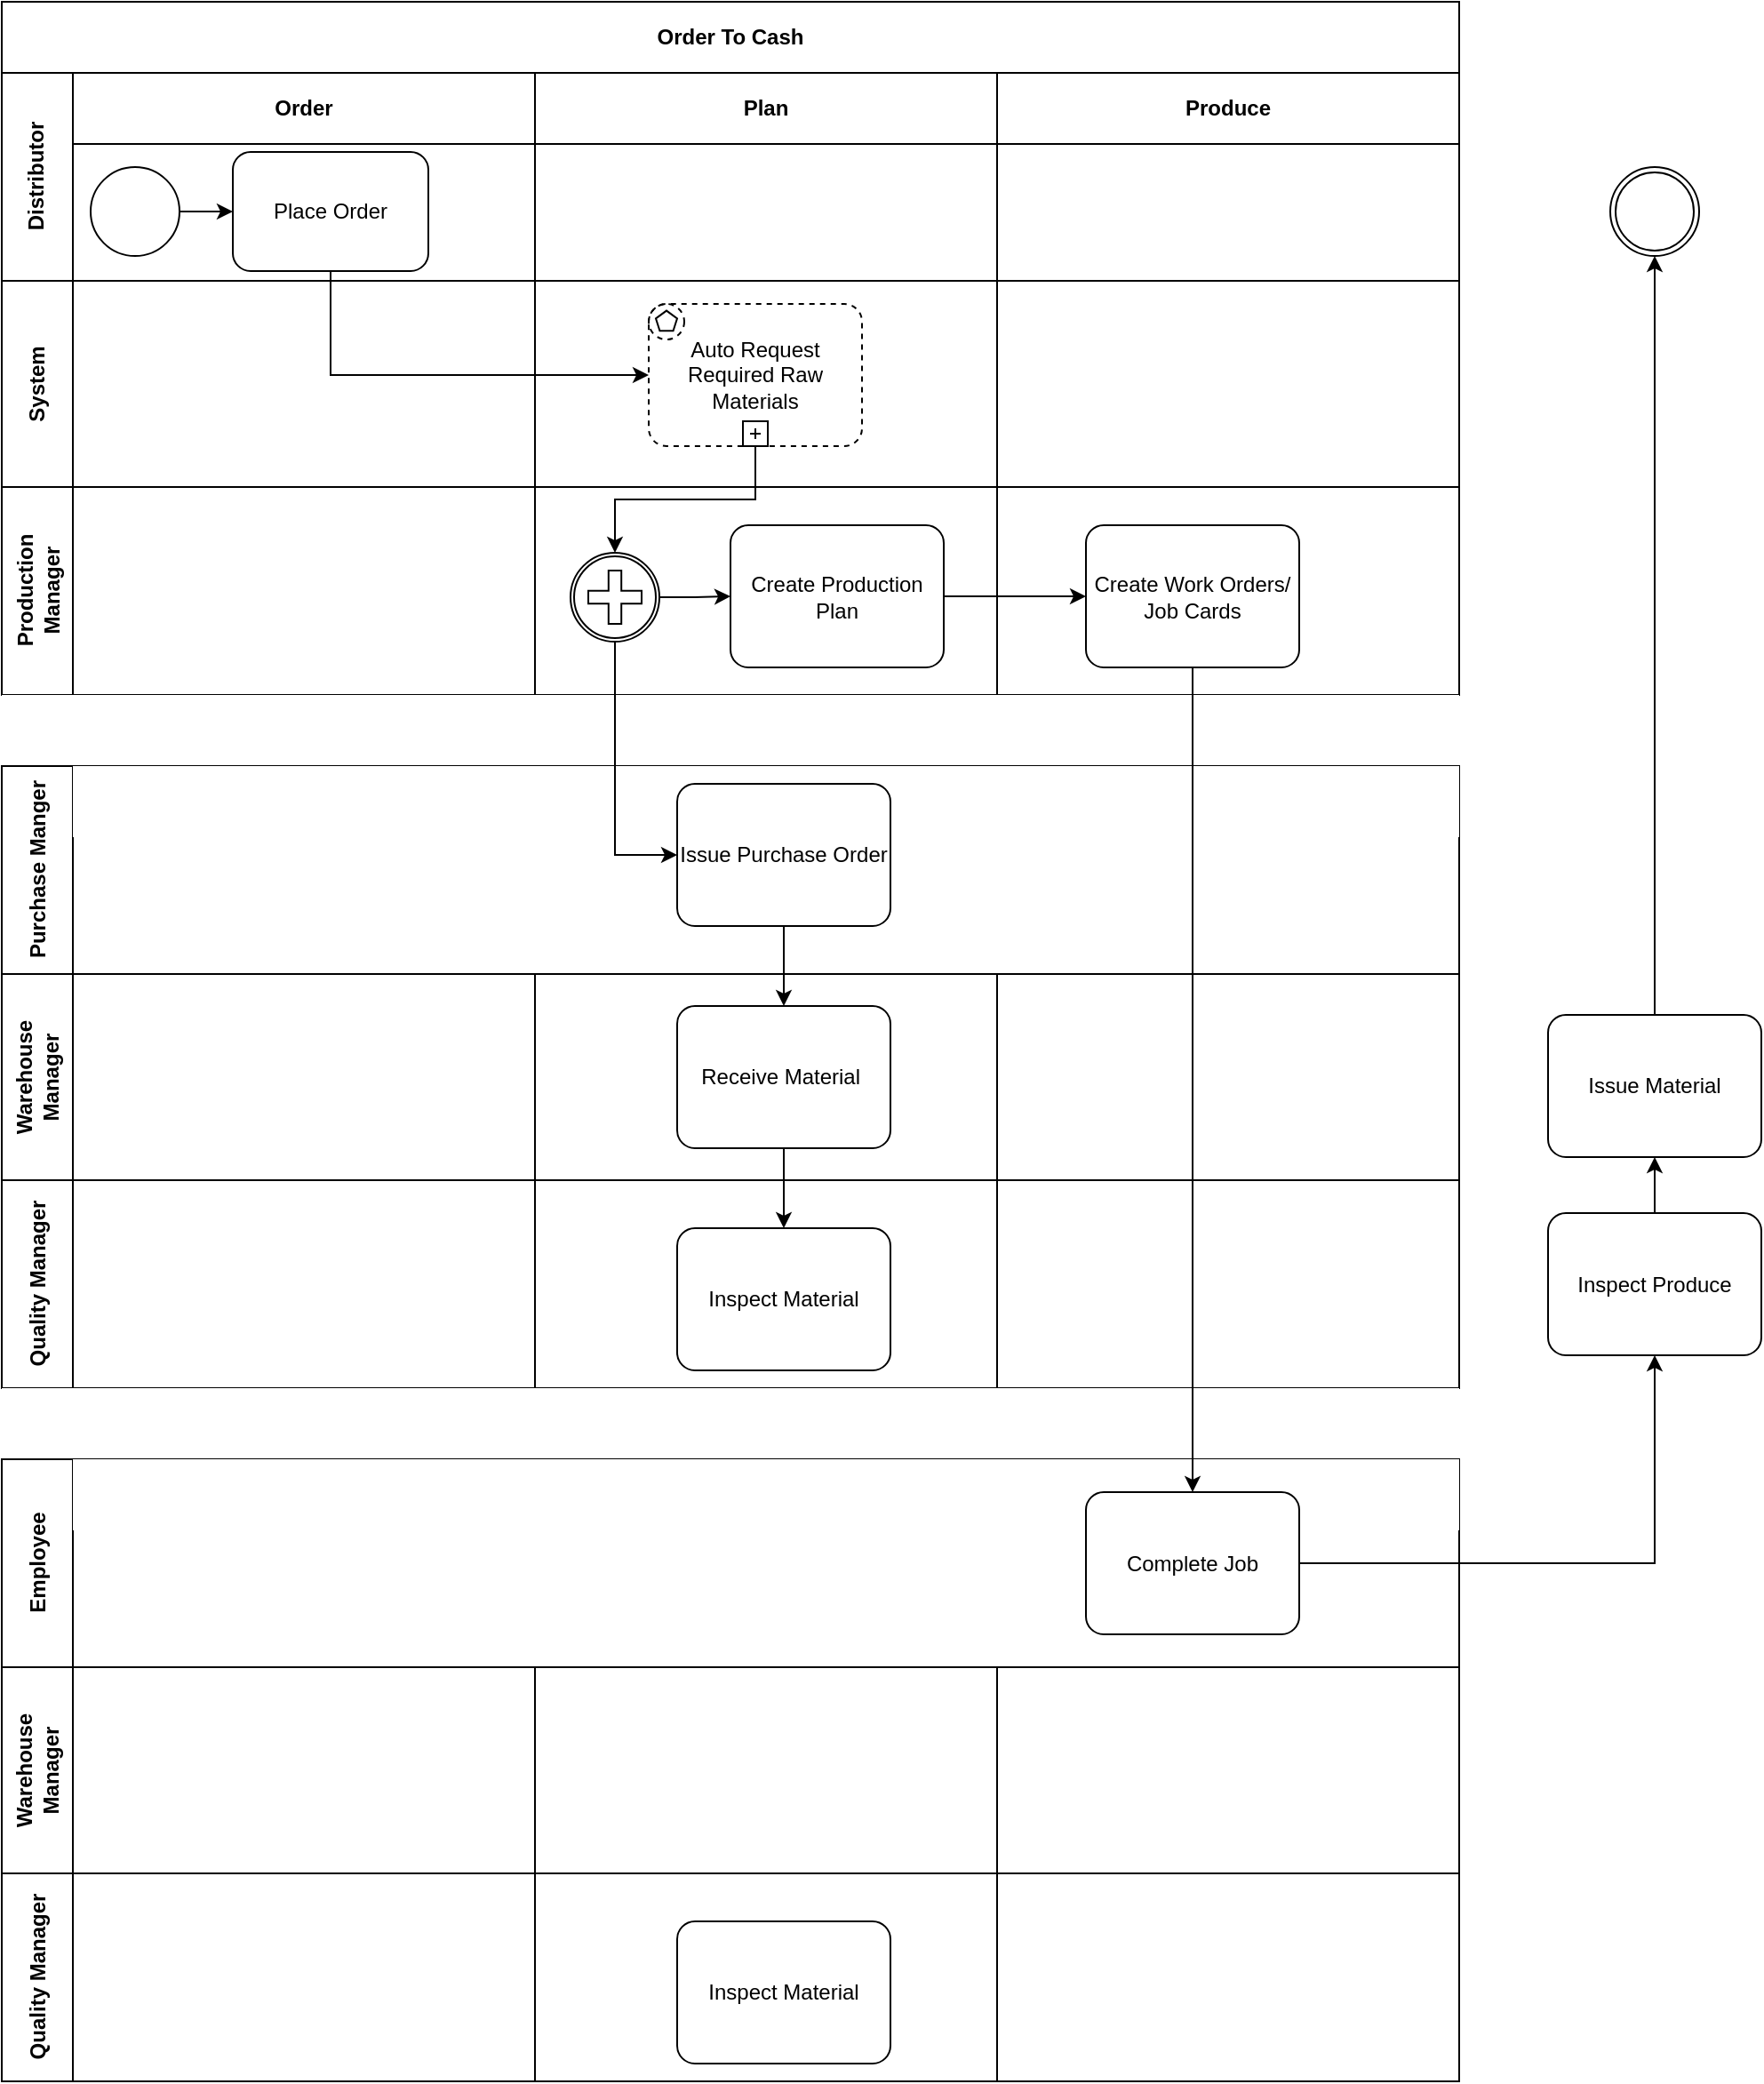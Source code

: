 <mxfile version="20.2.3" type="github">
  <diagram id="HD0C1crZ28EusQ-btgLW" name="Page-1">
    <mxGraphModel dx="946" dy="527" grid="1" gridSize="10" guides="1" tooltips="1" connect="1" arrows="1" fold="1" page="1" pageScale="1" pageWidth="850" pageHeight="1100" math="0" shadow="0">
      <root>
        <mxCell id="0" />
        <mxCell id="1" parent="0" />
        <mxCell id="1rDeg6ygBk9auXVa0yIM-1" value="Order To Cash" style="shape=table;childLayout=tableLayout;rowLines=0;columnLines=0;startSize=40;html=1;whiteSpace=wrap;collapsible=0;recursiveResize=0;expand=0;pointerEvents=0;fontStyle=1;align=center;" vertex="1" parent="1">
          <mxGeometry x="220" y="90" width="820" height="390" as="geometry" />
        </mxCell>
        <mxCell id="1rDeg6ygBk9auXVa0yIM-2" value="Distributor" style="swimlane;horizontal=0;points=[[0,0.5],[1,0.5]];portConstraint=eastwest;startSize=40;html=1;whiteSpace=wrap;collapsible=0;recursiveResize=0;expand=0;pointerEvents=0;fontStyle=1" vertex="1" parent="1rDeg6ygBk9auXVa0yIM-1">
          <mxGeometry y="40" width="820" height="117" as="geometry" />
        </mxCell>
        <mxCell id="1rDeg6ygBk9auXVa0yIM-3" value="Order" style="swimlane;connectable=0;startSize=40;html=1;whiteSpace=wrap;collapsible=0;recursiveResize=0;expand=0;pointerEvents=0;" vertex="1" parent="1rDeg6ygBk9auXVa0yIM-2">
          <mxGeometry x="40" width="260" height="117" as="geometry">
            <mxRectangle width="260" height="117" as="alternateBounds" />
          </mxGeometry>
        </mxCell>
        <mxCell id="1rDeg6ygBk9auXVa0yIM-18" style="edgeStyle=orthogonalEdgeStyle;rounded=0;orthogonalLoop=1;jettySize=auto;html=1;exitX=1;exitY=0.5;exitDx=0;exitDy=0;exitPerimeter=0;entryX=0;entryY=0.5;entryDx=0;entryDy=0;entryPerimeter=0;" edge="1" parent="1rDeg6ygBk9auXVa0yIM-3" source="1rDeg6ygBk9auXVa0yIM-14" target="1rDeg6ygBk9auXVa0yIM-17">
          <mxGeometry relative="1" as="geometry" />
        </mxCell>
        <mxCell id="1rDeg6ygBk9auXVa0yIM-14" value="" style="points=[[0.145,0.145,0],[0.5,0,0],[0.855,0.145,0],[1,0.5,0],[0.855,0.855,0],[0.5,1,0],[0.145,0.855,0],[0,0.5,0]];shape=mxgraph.bpmn.event;html=1;verticalLabelPosition=bottom;labelBackgroundColor=#ffffff;verticalAlign=top;align=center;perimeter=ellipsePerimeter;outlineConnect=0;aspect=fixed;outline=standard;symbol=general;" vertex="1" parent="1rDeg6ygBk9auXVa0yIM-3">
          <mxGeometry x="10" y="53" width="50" height="50" as="geometry" />
        </mxCell>
        <mxCell id="1rDeg6ygBk9auXVa0yIM-17" value="Place Order" style="points=[[0.25,0,0],[0.5,0,0],[0.75,0,0],[1,0.25,0],[1,0.5,0],[1,0.75,0],[0.75,1,0],[0.5,1,0],[0.25,1,0],[0,0.75,0],[0,0.5,0],[0,0.25,0]];shape=mxgraph.bpmn.task;whiteSpace=wrap;rectStyle=rounded;size=10;taskMarker=abstract;" vertex="1" parent="1rDeg6ygBk9auXVa0yIM-3">
          <mxGeometry x="90" y="44.5" width="110" height="67" as="geometry" />
        </mxCell>
        <mxCell id="1rDeg6ygBk9auXVa0yIM-4" value="Plan" style="swimlane;connectable=0;startSize=40;html=1;whiteSpace=wrap;collapsible=0;recursiveResize=0;expand=0;pointerEvents=0;" vertex="1" parent="1rDeg6ygBk9auXVa0yIM-2">
          <mxGeometry x="300" width="260" height="117" as="geometry">
            <mxRectangle width="260" height="117" as="alternateBounds" />
          </mxGeometry>
        </mxCell>
        <mxCell id="1rDeg6ygBk9auXVa0yIM-5" value="Produce" style="swimlane;connectable=0;startSize=40;html=1;whiteSpace=wrap;collapsible=0;recursiveResize=0;expand=0;pointerEvents=0;" vertex="1" parent="1rDeg6ygBk9auXVa0yIM-2">
          <mxGeometry x="560" width="260" height="117" as="geometry">
            <mxRectangle width="260" height="117" as="alternateBounds" />
          </mxGeometry>
        </mxCell>
        <mxCell id="1rDeg6ygBk9auXVa0yIM-6" value="System" style="swimlane;horizontal=0;points=[[0,0.5],[1,0.5]];portConstraint=eastwest;startSize=40;html=1;whiteSpace=wrap;collapsible=0;recursiveResize=0;expand=0;pointerEvents=0;" vertex="1" parent="1rDeg6ygBk9auXVa0yIM-1">
          <mxGeometry y="157" width="820" height="116" as="geometry" />
        </mxCell>
        <mxCell id="1rDeg6ygBk9auXVa0yIM-7" value="" style="swimlane;connectable=0;startSize=0;html=1;whiteSpace=wrap;collapsible=0;recursiveResize=0;expand=0;pointerEvents=0;" vertex="1" parent="1rDeg6ygBk9auXVa0yIM-6">
          <mxGeometry x="40" width="260" height="116" as="geometry">
            <mxRectangle width="260" height="116" as="alternateBounds" />
          </mxGeometry>
        </mxCell>
        <mxCell id="1rDeg6ygBk9auXVa0yIM-8" value="" style="swimlane;connectable=0;startSize=0;html=1;whiteSpace=wrap;collapsible=0;recursiveResize=0;expand=0;pointerEvents=0;" vertex="1" parent="1rDeg6ygBk9auXVa0yIM-6">
          <mxGeometry x="300" width="260" height="116" as="geometry">
            <mxRectangle width="260" height="116" as="alternateBounds" />
          </mxGeometry>
        </mxCell>
        <mxCell id="1rDeg6ygBk9auXVa0yIM-20" value="Auto Request Required Raw Materials" style="points=[[0.25,0,0],[0.5,0,0],[0.75,0,0],[1,0.25,0],[1,0.5,0],[1,0.75,0],[0.75,1,0],[0.5,1,0],[0.25,1,0],[0,0.75,0],[0,0.5,0],[0,0.25,0]];shape=mxgraph.bpmn.task;whiteSpace=wrap;rectStyle=rounded;size=10;taskMarker=abstract;bpmnShapeType=subprocess;isLoopSub=1;outline=eventNonint;symbol=multiple;" vertex="1" parent="1rDeg6ygBk9auXVa0yIM-8">
          <mxGeometry x="64" y="13" width="120" height="80" as="geometry" />
        </mxCell>
        <mxCell id="1rDeg6ygBk9auXVa0yIM-9" value="" style="swimlane;connectable=0;startSize=0;html=1;whiteSpace=wrap;collapsible=0;recursiveResize=0;expand=0;pointerEvents=0;" vertex="1" parent="1rDeg6ygBk9auXVa0yIM-6">
          <mxGeometry x="560" width="260" height="116" as="geometry">
            <mxRectangle width="260" height="116" as="alternateBounds" />
          </mxGeometry>
        </mxCell>
        <mxCell id="1rDeg6ygBk9auXVa0yIM-10" value="Production Manager" style="swimlane;horizontal=0;points=[[0,0.5],[1,0.5]];portConstraint=eastwest;startSize=40;html=1;whiteSpace=wrap;collapsible=0;recursiveResize=0;expand=0;pointerEvents=0;" vertex="1" parent="1rDeg6ygBk9auXVa0yIM-1">
          <mxGeometry y="273" width="820" height="117" as="geometry" />
        </mxCell>
        <mxCell id="1rDeg6ygBk9auXVa0yIM-11" value="" style="swimlane;connectable=0;startSize=0;html=1;whiteSpace=wrap;collapsible=0;recursiveResize=0;expand=0;pointerEvents=0;" vertex="1" parent="1rDeg6ygBk9auXVa0yIM-10">
          <mxGeometry x="40" width="260" height="117" as="geometry">
            <mxRectangle width="260" height="117" as="alternateBounds" />
          </mxGeometry>
        </mxCell>
        <mxCell id="1rDeg6ygBk9auXVa0yIM-12" value="" style="swimlane;connectable=0;startSize=0;html=1;whiteSpace=wrap;collapsible=0;recursiveResize=0;expand=0;pointerEvents=0;" vertex="1" parent="1rDeg6ygBk9auXVa0yIM-10">
          <mxGeometry x="300" width="260" height="117" as="geometry">
            <mxRectangle width="260" height="117" as="alternateBounds" />
          </mxGeometry>
        </mxCell>
        <mxCell id="1rDeg6ygBk9auXVa0yIM-46" style="edgeStyle=orthogonalEdgeStyle;rounded=0;orthogonalLoop=1;jettySize=auto;html=1;exitX=1;exitY=0.5;exitDx=0;exitDy=0;exitPerimeter=0;entryX=0;entryY=0.5;entryDx=0;entryDy=0;entryPerimeter=0;" edge="1" parent="1rDeg6ygBk9auXVa0yIM-12" source="1rDeg6ygBk9auXVa0yIM-44" target="1rDeg6ygBk9auXVa0yIM-22">
          <mxGeometry relative="1" as="geometry" />
        </mxCell>
        <mxCell id="1rDeg6ygBk9auXVa0yIM-44" value="" style="points=[[0.145,0.145,0],[0.5,0,0],[0.855,0.145,0],[1,0.5,0],[0.855,0.855,0],[0.5,1,0],[0.145,0.855,0],[0,0.5,0]];shape=mxgraph.bpmn.event;html=1;verticalLabelPosition=bottom;labelBackgroundColor=#ffffff;verticalAlign=top;align=center;perimeter=ellipsePerimeter;outlineConnect=0;aspect=fixed;outline=boundInt;symbol=parallelMultiple;" vertex="1" parent="1rDeg6ygBk9auXVa0yIM-12">
          <mxGeometry x="20" y="37" width="50" height="50" as="geometry" />
        </mxCell>
        <mxCell id="1rDeg6ygBk9auXVa0yIM-22" value="Create Production Plan" style="points=[[0.25,0,0],[0.5,0,0],[0.75,0,0],[1,0.25,0],[1,0.5,0],[1,0.75,0],[0.75,1,0],[0.5,1,0],[0.25,1,0],[0,0.75,0],[0,0.5,0],[0,0.25,0]];shape=mxgraph.bpmn.task;whiteSpace=wrap;rectStyle=rounded;size=10;taskMarker=abstract;" vertex="1" parent="1rDeg6ygBk9auXVa0yIM-12">
          <mxGeometry x="110" y="21.5" width="120" height="80" as="geometry" />
        </mxCell>
        <mxCell id="1rDeg6ygBk9auXVa0yIM-13" value="" style="swimlane;connectable=0;startSize=0;html=1;whiteSpace=wrap;collapsible=0;recursiveResize=0;expand=0;pointerEvents=0;" vertex="1" parent="1rDeg6ygBk9auXVa0yIM-10">
          <mxGeometry x="560" width="260" height="117" as="geometry">
            <mxRectangle width="260" height="117" as="alternateBounds" />
          </mxGeometry>
        </mxCell>
        <mxCell id="1rDeg6ygBk9auXVa0yIM-21" style="edgeStyle=orthogonalEdgeStyle;rounded=0;orthogonalLoop=1;jettySize=auto;html=1;exitX=0.5;exitY=1;exitDx=0;exitDy=0;exitPerimeter=0;entryX=0;entryY=0.5;entryDx=0;entryDy=0;entryPerimeter=0;" edge="1" parent="1rDeg6ygBk9auXVa0yIM-1" source="1rDeg6ygBk9auXVa0yIM-17" target="1rDeg6ygBk9auXVa0yIM-20">
          <mxGeometry relative="1" as="geometry" />
        </mxCell>
        <mxCell id="1rDeg6ygBk9auXVa0yIM-45" style="edgeStyle=orthogonalEdgeStyle;rounded=0;orthogonalLoop=1;jettySize=auto;html=1;exitX=0.5;exitY=1;exitDx=0;exitDy=0;exitPerimeter=0;entryX=0.5;entryY=0;entryDx=0;entryDy=0;entryPerimeter=0;" edge="1" parent="1rDeg6ygBk9auXVa0yIM-1" source="1rDeg6ygBk9auXVa0yIM-20" target="1rDeg6ygBk9auXVa0yIM-44">
          <mxGeometry relative="1" as="geometry" />
        </mxCell>
        <mxCell id="1rDeg6ygBk9auXVa0yIM-24" value="" style="shape=table;childLayout=tableLayout;rowLines=0;columnLines=0;startSize=40;html=1;whiteSpace=wrap;collapsible=0;recursiveResize=0;expand=0;pointerEvents=0;fontStyle=1;align=center;strokeColor=none;" vertex="1" parent="1">
          <mxGeometry x="220" y="480" width="820" height="390" as="geometry" />
        </mxCell>
        <mxCell id="1rDeg6ygBk9auXVa0yIM-25" value="Purchase Manger" style="swimlane;horizontal=0;points=[[0,0.5],[1,0.5]];portConstraint=eastwest;startSize=40;html=1;whiteSpace=wrap;collapsible=0;recursiveResize=0;expand=0;pointerEvents=0;fontStyle=1" vertex="1" parent="1rDeg6ygBk9auXVa0yIM-24">
          <mxGeometry y="40" width="820" height="117" as="geometry" />
        </mxCell>
        <mxCell id="1rDeg6ygBk9auXVa0yIM-26" value="" style="swimlane;connectable=0;startSize=40;html=1;whiteSpace=wrap;collapsible=0;recursiveResize=0;expand=0;pointerEvents=0;strokeColor=none;" vertex="1" parent="1rDeg6ygBk9auXVa0yIM-25">
          <mxGeometry x="40" width="260" height="117" as="geometry">
            <mxRectangle width="260" height="117" as="alternateBounds" />
          </mxGeometry>
        </mxCell>
        <mxCell id="1rDeg6ygBk9auXVa0yIM-30" value="" style="swimlane;connectable=0;startSize=40;html=1;whiteSpace=wrap;collapsible=0;recursiveResize=0;expand=0;pointerEvents=0;strokeColor=none;" vertex="1" parent="1rDeg6ygBk9auXVa0yIM-25">
          <mxGeometry x="300" width="260" height="117" as="geometry">
            <mxRectangle width="260" height="117" as="alternateBounds" />
          </mxGeometry>
        </mxCell>
        <mxCell id="1rDeg6ygBk9auXVa0yIM-48" value="Issue Purchase Order" style="points=[[0.25,0,0],[0.5,0,0],[0.75,0,0],[1,0.25,0],[1,0.5,0],[1,0.75,0],[0.75,1,0],[0.5,1,0],[0.25,1,0],[0,0.75,0],[0,0.5,0],[0,0.25,0]];shape=mxgraph.bpmn.task;whiteSpace=wrap;rectStyle=rounded;size=10;taskMarker=abstract;" vertex="1" parent="1rDeg6ygBk9auXVa0yIM-30">
          <mxGeometry x="80" y="10" width="120" height="80" as="geometry" />
        </mxCell>
        <mxCell id="1rDeg6ygBk9auXVa0yIM-31" value="" style="swimlane;connectable=0;startSize=40;html=1;whiteSpace=wrap;collapsible=0;recursiveResize=0;expand=0;pointerEvents=0;strokeColor=none;" vertex="1" parent="1rDeg6ygBk9auXVa0yIM-25">
          <mxGeometry x="560" width="260" height="117" as="geometry">
            <mxRectangle width="260" height="117" as="alternateBounds" />
          </mxGeometry>
        </mxCell>
        <mxCell id="1rDeg6ygBk9auXVa0yIM-32" value="Warehouse Manager" style="swimlane;horizontal=0;points=[[0,0.5],[1,0.5]];portConstraint=eastwest;startSize=40;html=1;whiteSpace=wrap;collapsible=0;recursiveResize=0;expand=0;pointerEvents=0;" vertex="1" parent="1rDeg6ygBk9auXVa0yIM-24">
          <mxGeometry y="157" width="820" height="116" as="geometry" />
        </mxCell>
        <mxCell id="1rDeg6ygBk9auXVa0yIM-33" value="" style="swimlane;connectable=0;startSize=0;html=1;whiteSpace=wrap;collapsible=0;recursiveResize=0;expand=0;pointerEvents=0;" vertex="1" parent="1rDeg6ygBk9auXVa0yIM-32">
          <mxGeometry x="40" width="260" height="116" as="geometry">
            <mxRectangle width="260" height="116" as="alternateBounds" />
          </mxGeometry>
        </mxCell>
        <mxCell id="1rDeg6ygBk9auXVa0yIM-34" value="" style="swimlane;connectable=0;startSize=0;html=1;whiteSpace=wrap;collapsible=0;recursiveResize=0;expand=0;pointerEvents=0;" vertex="1" parent="1rDeg6ygBk9auXVa0yIM-32">
          <mxGeometry x="300" width="260" height="116" as="geometry">
            <mxRectangle width="260" height="116" as="alternateBounds" />
          </mxGeometry>
        </mxCell>
        <mxCell id="1rDeg6ygBk9auXVa0yIM-50" value="Receive Material " style="points=[[0.25,0,0],[0.5,0,0],[0.75,0,0],[1,0.25,0],[1,0.5,0],[1,0.75,0],[0.75,1,0],[0.5,1,0],[0.25,1,0],[0,0.75,0],[0,0.5,0],[0,0.25,0]];shape=mxgraph.bpmn.task;whiteSpace=wrap;rectStyle=rounded;size=10;taskMarker=abstract;" vertex="1" parent="1rDeg6ygBk9auXVa0yIM-34">
          <mxGeometry x="80" y="18" width="120" height="80" as="geometry" />
        </mxCell>
        <mxCell id="1rDeg6ygBk9auXVa0yIM-36" value="" style="swimlane;connectable=0;startSize=0;html=1;whiteSpace=wrap;collapsible=0;recursiveResize=0;expand=0;pointerEvents=0;" vertex="1" parent="1rDeg6ygBk9auXVa0yIM-32">
          <mxGeometry x="560" width="260" height="116" as="geometry">
            <mxRectangle width="260" height="116" as="alternateBounds" />
          </mxGeometry>
        </mxCell>
        <mxCell id="1rDeg6ygBk9auXVa0yIM-37" value="Quality Manager" style="swimlane;horizontal=0;points=[[0,0.5],[1,0.5]];portConstraint=eastwest;startSize=40;html=1;whiteSpace=wrap;collapsible=0;recursiveResize=0;expand=0;pointerEvents=0;" vertex="1" parent="1rDeg6ygBk9auXVa0yIM-24">
          <mxGeometry y="273" width="820" height="117" as="geometry" />
        </mxCell>
        <mxCell id="1rDeg6ygBk9auXVa0yIM-38" value="" style="swimlane;connectable=0;startSize=0;html=1;whiteSpace=wrap;collapsible=0;recursiveResize=0;expand=0;pointerEvents=0;" vertex="1" parent="1rDeg6ygBk9auXVa0yIM-37">
          <mxGeometry x="40" width="260" height="117" as="geometry">
            <mxRectangle width="260" height="117" as="alternateBounds" />
          </mxGeometry>
        </mxCell>
        <mxCell id="1rDeg6ygBk9auXVa0yIM-39" value="" style="swimlane;connectable=0;startSize=0;html=1;whiteSpace=wrap;collapsible=0;recursiveResize=0;expand=0;pointerEvents=0;" vertex="1" parent="1rDeg6ygBk9auXVa0yIM-37">
          <mxGeometry x="300" width="260" height="117" as="geometry">
            <mxRectangle width="260" height="117" as="alternateBounds" />
          </mxGeometry>
        </mxCell>
        <mxCell id="1rDeg6ygBk9auXVa0yIM-52" value="Inspect Material" style="points=[[0.25,0,0],[0.5,0,0],[0.75,0,0],[1,0.25,0],[1,0.5,0],[1,0.75,0],[0.75,1,0],[0.5,1,0],[0.25,1,0],[0,0.75,0],[0,0.5,0],[0,0.25,0]];shape=mxgraph.bpmn.task;whiteSpace=wrap;rectStyle=rounded;size=10;taskMarker=abstract;" vertex="1" parent="1rDeg6ygBk9auXVa0yIM-39">
          <mxGeometry x="80" y="27" width="120" height="80" as="geometry" />
        </mxCell>
        <mxCell id="1rDeg6ygBk9auXVa0yIM-41" value="" style="swimlane;connectable=0;startSize=0;html=1;whiteSpace=wrap;collapsible=0;recursiveResize=0;expand=0;pointerEvents=0;" vertex="1" parent="1rDeg6ygBk9auXVa0yIM-37">
          <mxGeometry x="560" width="260" height="117" as="geometry">
            <mxRectangle width="260" height="117" as="alternateBounds" />
          </mxGeometry>
        </mxCell>
        <mxCell id="1rDeg6ygBk9auXVa0yIM-51" value="" style="edgeStyle=orthogonalEdgeStyle;rounded=0;orthogonalLoop=1;jettySize=auto;html=1;" edge="1" parent="1rDeg6ygBk9auXVa0yIM-24" source="1rDeg6ygBk9auXVa0yIM-48" target="1rDeg6ygBk9auXVa0yIM-50">
          <mxGeometry relative="1" as="geometry" />
        </mxCell>
        <mxCell id="1rDeg6ygBk9auXVa0yIM-53" value="" style="edgeStyle=orthogonalEdgeStyle;rounded=0;orthogonalLoop=1;jettySize=auto;html=1;" edge="1" parent="1rDeg6ygBk9auXVa0yIM-24" source="1rDeg6ygBk9auXVa0yIM-50" target="1rDeg6ygBk9auXVa0yIM-52">
          <mxGeometry relative="1" as="geometry" />
        </mxCell>
        <mxCell id="1rDeg6ygBk9auXVa0yIM-49" style="edgeStyle=orthogonalEdgeStyle;rounded=0;orthogonalLoop=1;jettySize=auto;html=1;exitX=0.5;exitY=1;exitDx=0;exitDy=0;exitPerimeter=0;entryX=0;entryY=0.5;entryDx=0;entryDy=0;entryPerimeter=0;" edge="1" parent="1" source="1rDeg6ygBk9auXVa0yIM-44" target="1rDeg6ygBk9auXVa0yIM-48">
          <mxGeometry relative="1" as="geometry" />
        </mxCell>
        <mxCell id="1rDeg6ygBk9auXVa0yIM-54" value="Create Work Orders/ Job Cards" style="points=[[0.25,0,0],[0.5,0,0],[0.75,0,0],[1,0.25,0],[1,0.5,0],[1,0.75,0],[0.75,1,0],[0.5,1,0],[0.25,1,0],[0,0.75,0],[0,0.5,0],[0,0.25,0]];shape=mxgraph.bpmn.task;whiteSpace=wrap;rectStyle=rounded;size=10;taskMarker=abstract;" vertex="1" parent="1">
          <mxGeometry x="830" y="384.5" width="120" height="80" as="geometry" />
        </mxCell>
        <mxCell id="1rDeg6ygBk9auXVa0yIM-55" value="" style="edgeStyle=orthogonalEdgeStyle;rounded=0;orthogonalLoop=1;jettySize=auto;html=1;" edge="1" parent="1" source="1rDeg6ygBk9auXVa0yIM-22" target="1rDeg6ygBk9auXVa0yIM-54">
          <mxGeometry relative="1" as="geometry" />
        </mxCell>
        <mxCell id="1rDeg6ygBk9auXVa0yIM-56" value="" style="shape=table;childLayout=tableLayout;rowLines=0;columnLines=0;startSize=40;html=1;whiteSpace=wrap;collapsible=0;recursiveResize=0;expand=0;pointerEvents=0;fontStyle=1;align=center;strokeColor=none;" vertex="1" parent="1">
          <mxGeometry x="220" y="870" width="820" height="390" as="geometry" />
        </mxCell>
        <mxCell id="1rDeg6ygBk9auXVa0yIM-57" value="Employee" style="swimlane;horizontal=0;points=[[0,0.5],[1,0.5]];portConstraint=eastwest;startSize=40;html=1;whiteSpace=wrap;collapsible=0;recursiveResize=0;expand=0;pointerEvents=0;fontStyle=1" vertex="1" parent="1rDeg6ygBk9auXVa0yIM-56">
          <mxGeometry y="40" width="820" height="117" as="geometry" />
        </mxCell>
        <mxCell id="1rDeg6ygBk9auXVa0yIM-58" value="" style="swimlane;connectable=0;startSize=40;html=1;whiteSpace=wrap;collapsible=0;recursiveResize=0;expand=0;pointerEvents=0;strokeColor=none;" vertex="1" parent="1rDeg6ygBk9auXVa0yIM-57">
          <mxGeometry x="40" width="260" height="117" as="geometry">
            <mxRectangle width="260" height="117" as="alternateBounds" />
          </mxGeometry>
        </mxCell>
        <mxCell id="1rDeg6ygBk9auXVa0yIM-59" value="" style="swimlane;connectable=0;startSize=40;html=1;whiteSpace=wrap;collapsible=0;recursiveResize=0;expand=0;pointerEvents=0;strokeColor=none;" vertex="1" parent="1rDeg6ygBk9auXVa0yIM-57">
          <mxGeometry x="300" width="260" height="117" as="geometry">
            <mxRectangle width="260" height="117" as="alternateBounds" />
          </mxGeometry>
        </mxCell>
        <mxCell id="1rDeg6ygBk9auXVa0yIM-61" value="" style="swimlane;connectable=0;startSize=40;html=1;whiteSpace=wrap;collapsible=0;recursiveResize=0;expand=0;pointerEvents=0;strokeColor=none;" vertex="1" parent="1rDeg6ygBk9auXVa0yIM-57">
          <mxGeometry x="560" width="260" height="117" as="geometry">
            <mxRectangle width="260" height="117" as="alternateBounds" />
          </mxGeometry>
        </mxCell>
        <mxCell id="1rDeg6ygBk9auXVa0yIM-60" value="Complete Job" style="points=[[0.25,0,0],[0.5,0,0],[0.75,0,0],[1,0.25,0],[1,0.5,0],[1,0.75,0],[0.75,1,0],[0.5,1,0],[0.25,1,0],[0,0.75,0],[0,0.5,0],[0,0.25,0]];shape=mxgraph.bpmn.task;whiteSpace=wrap;rectStyle=rounded;size=10;taskMarker=abstract;" vertex="1" parent="1rDeg6ygBk9auXVa0yIM-61">
          <mxGeometry x="50" y="18.5" width="120" height="80" as="geometry" />
        </mxCell>
        <mxCell id="1rDeg6ygBk9auXVa0yIM-62" value="Warehouse Manager" style="swimlane;horizontal=0;points=[[0,0.5],[1,0.5]];portConstraint=eastwest;startSize=40;html=1;whiteSpace=wrap;collapsible=0;recursiveResize=0;expand=0;pointerEvents=0;" vertex="1" parent="1rDeg6ygBk9auXVa0yIM-56">
          <mxGeometry y="157" width="820" height="116" as="geometry" />
        </mxCell>
        <mxCell id="1rDeg6ygBk9auXVa0yIM-63" value="" style="swimlane;connectable=0;startSize=0;html=1;whiteSpace=wrap;collapsible=0;recursiveResize=0;expand=0;pointerEvents=0;" vertex="1" parent="1rDeg6ygBk9auXVa0yIM-62">
          <mxGeometry x="40" width="260" height="116" as="geometry">
            <mxRectangle width="260" height="116" as="alternateBounds" />
          </mxGeometry>
        </mxCell>
        <mxCell id="1rDeg6ygBk9auXVa0yIM-64" value="" style="swimlane;connectable=0;startSize=0;html=1;whiteSpace=wrap;collapsible=0;recursiveResize=0;expand=0;pointerEvents=0;" vertex="1" parent="1rDeg6ygBk9auXVa0yIM-62">
          <mxGeometry x="300" width="260" height="116" as="geometry">
            <mxRectangle width="260" height="116" as="alternateBounds" />
          </mxGeometry>
        </mxCell>
        <mxCell id="1rDeg6ygBk9auXVa0yIM-66" value="" style="swimlane;connectable=0;startSize=0;html=1;whiteSpace=wrap;collapsible=0;recursiveResize=0;expand=0;pointerEvents=0;" vertex="1" parent="1rDeg6ygBk9auXVa0yIM-62">
          <mxGeometry x="560" width="260" height="116" as="geometry">
            <mxRectangle width="260" height="116" as="alternateBounds" />
          </mxGeometry>
        </mxCell>
        <mxCell id="1rDeg6ygBk9auXVa0yIM-67" value="Quality Manager" style="swimlane;horizontal=0;points=[[0,0.5],[1,0.5]];portConstraint=eastwest;startSize=40;html=1;whiteSpace=wrap;collapsible=0;recursiveResize=0;expand=0;pointerEvents=0;" vertex="1" parent="1rDeg6ygBk9auXVa0yIM-56">
          <mxGeometry y="273" width="820" height="117" as="geometry" />
        </mxCell>
        <mxCell id="1rDeg6ygBk9auXVa0yIM-68" value="" style="swimlane;connectable=0;startSize=0;html=1;whiteSpace=wrap;collapsible=0;recursiveResize=0;expand=0;pointerEvents=0;" vertex="1" parent="1rDeg6ygBk9auXVa0yIM-67">
          <mxGeometry x="40" width="260" height="117" as="geometry">
            <mxRectangle width="260" height="117" as="alternateBounds" />
          </mxGeometry>
        </mxCell>
        <mxCell id="1rDeg6ygBk9auXVa0yIM-69" value="" style="swimlane;connectable=0;startSize=0;html=1;whiteSpace=wrap;collapsible=0;recursiveResize=0;expand=0;pointerEvents=0;" vertex="1" parent="1rDeg6ygBk9auXVa0yIM-67">
          <mxGeometry x="300" width="260" height="117" as="geometry">
            <mxRectangle width="260" height="117" as="alternateBounds" />
          </mxGeometry>
        </mxCell>
        <mxCell id="1rDeg6ygBk9auXVa0yIM-70" value="Inspect Material" style="points=[[0.25,0,0],[0.5,0,0],[0.75,0,0],[1,0.25,0],[1,0.5,0],[1,0.75,0],[0.75,1,0],[0.5,1,0],[0.25,1,0],[0,0.75,0],[0,0.5,0],[0,0.25,0]];shape=mxgraph.bpmn.task;whiteSpace=wrap;rectStyle=rounded;size=10;taskMarker=abstract;" vertex="1" parent="1rDeg6ygBk9auXVa0yIM-69">
          <mxGeometry x="80" y="27" width="120" height="80" as="geometry" />
        </mxCell>
        <mxCell id="1rDeg6ygBk9auXVa0yIM-71" value="" style="swimlane;connectable=0;startSize=0;html=1;whiteSpace=wrap;collapsible=0;recursiveResize=0;expand=0;pointerEvents=0;" vertex="1" parent="1rDeg6ygBk9auXVa0yIM-67">
          <mxGeometry x="560" width="260" height="117" as="geometry">
            <mxRectangle width="260" height="117" as="alternateBounds" />
          </mxGeometry>
        </mxCell>
        <mxCell id="1rDeg6ygBk9auXVa0yIM-72" value="" style="edgeStyle=orthogonalEdgeStyle;rounded=0;orthogonalLoop=1;jettySize=auto;html=1;" edge="1" parent="1" source="1rDeg6ygBk9auXVa0yIM-60" target="1rDeg6ygBk9auXVa0yIM-65">
          <mxGeometry relative="1" as="geometry" />
        </mxCell>
        <mxCell id="1rDeg6ygBk9auXVa0yIM-75" value="" style="edgeStyle=orthogonalEdgeStyle;rounded=0;orthogonalLoop=1;jettySize=auto;html=1;" edge="1" parent="1" source="1rDeg6ygBk9auXVa0yIM-65" target="1rDeg6ygBk9auXVa0yIM-74">
          <mxGeometry relative="1" as="geometry" />
        </mxCell>
        <mxCell id="1rDeg6ygBk9auXVa0yIM-65" value="Inspect Produce" style="points=[[0.25,0,0],[0.5,0,0],[0.75,0,0],[1,0.25,0],[1,0.5,0],[1,0.75,0],[0.75,1,0],[0.5,1,0],[0.25,1,0],[0,0.75,0],[0,0.5,0],[0,0.25,0]];shape=mxgraph.bpmn.task;whiteSpace=wrap;rectStyle=rounded;size=10;taskMarker=abstract;" vertex="1" parent="1">
          <mxGeometry x="1090" y="771.5" width="120" height="80" as="geometry" />
        </mxCell>
        <mxCell id="1rDeg6ygBk9auXVa0yIM-79" style="edgeStyle=orthogonalEdgeStyle;rounded=0;orthogonalLoop=1;jettySize=auto;html=1;exitX=0.5;exitY=0;exitDx=0;exitDy=0;exitPerimeter=0;entryX=0.5;entryY=1;entryDx=0;entryDy=0;entryPerimeter=0;" edge="1" parent="1" source="1rDeg6ygBk9auXVa0yIM-74" target="1rDeg6ygBk9auXVa0yIM-77">
          <mxGeometry relative="1" as="geometry" />
        </mxCell>
        <mxCell id="1rDeg6ygBk9auXVa0yIM-74" value="Issue Material" style="points=[[0.25,0,0],[0.5,0,0],[0.75,0,0],[1,0.25,0],[1,0.5,0],[1,0.75,0],[0.75,1,0],[0.5,1,0],[0.25,1,0],[0,0.75,0],[0,0.5,0],[0,0.25,0]];shape=mxgraph.bpmn.task;whiteSpace=wrap;rectStyle=rounded;size=10;taskMarker=abstract;" vertex="1" parent="1">
          <mxGeometry x="1090" y="660" width="120" height="80" as="geometry" />
        </mxCell>
        <mxCell id="1rDeg6ygBk9auXVa0yIM-76" style="edgeStyle=orthogonalEdgeStyle;rounded=0;orthogonalLoop=1;jettySize=auto;html=1;exitX=0.5;exitY=1;exitDx=0;exitDy=0;exitPerimeter=0;entryX=0.5;entryY=0;entryDx=0;entryDy=0;entryPerimeter=0;" edge="1" parent="1" source="1rDeg6ygBk9auXVa0yIM-54" target="1rDeg6ygBk9auXVa0yIM-60">
          <mxGeometry relative="1" as="geometry" />
        </mxCell>
        <mxCell id="1rDeg6ygBk9auXVa0yIM-77" value="" style="points=[[0.145,0.145,0],[0.5,0,0],[0.855,0.145,0],[1,0.5,0],[0.855,0.855,0],[0.5,1,0],[0.145,0.855,0],[0,0.5,0]];shape=mxgraph.bpmn.event;html=1;verticalLabelPosition=bottom;labelBackgroundColor=#ffffff;verticalAlign=top;align=center;perimeter=ellipsePerimeter;outlineConnect=0;aspect=fixed;outline=throwing;symbol=general;" vertex="1" parent="1">
          <mxGeometry x="1125" y="183" width="50" height="50" as="geometry" />
        </mxCell>
      </root>
    </mxGraphModel>
  </diagram>
</mxfile>
